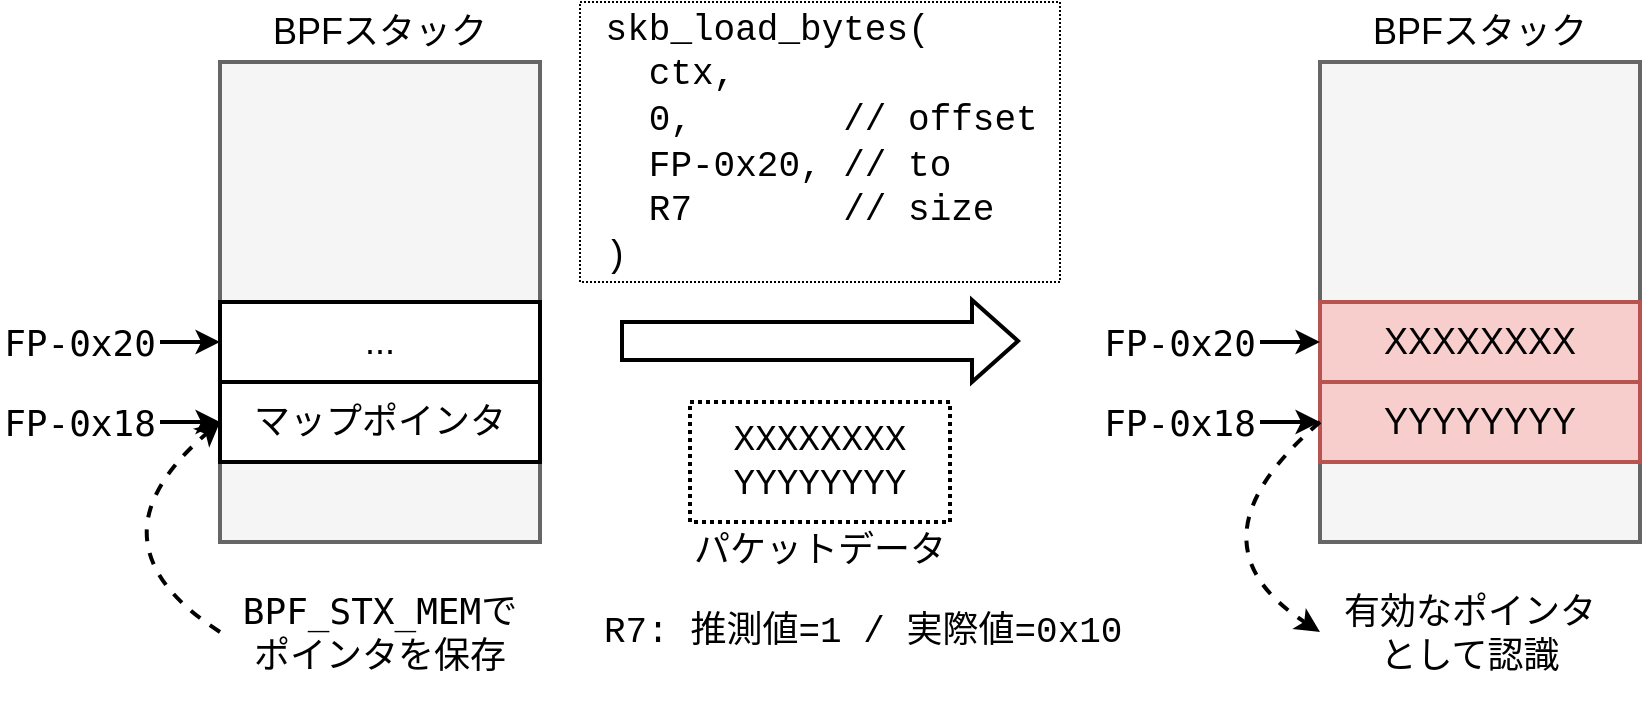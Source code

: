 <mxfile version="20.2.2" type="device"><diagram id="fQxd9By8twqhrF0_1qmU" name="Page-1"><mxGraphModel dx="1422" dy="905" grid="1" gridSize="10" guides="1" tooltips="1" connect="1" arrows="1" fold="1" page="1" pageScale="1" pageWidth="827" pageHeight="1169" math="0" shadow="0"><root><mxCell id="0"/><mxCell id="1" parent="0"/><mxCell id="ZPke80nx-1dZMWqt_dgr-1" value="" style="rounded=0;whiteSpace=wrap;html=1;strokeWidth=2;fillColor=#f5f5f5;fontColor=#333333;strokeColor=#666666;" vertex="1" parent="1"><mxGeometry x="110" y="70" width="160" height="240" as="geometry"/></mxCell><mxCell id="ZPke80nx-1dZMWqt_dgr-2" value="&lt;font style=&quot;font-size: 18px;&quot;&gt;BPFスタック&lt;/font&gt;" style="text;html=1;strokeColor=none;fillColor=none;align=center;verticalAlign=middle;whiteSpace=wrap;rounded=0;" vertex="1" parent="1"><mxGeometry x="130" y="40" width="120" height="30" as="geometry"/></mxCell><mxCell id="ZPke80nx-1dZMWqt_dgr-3" value="&lt;font style=&quot;font-size: 18px;&quot;&gt;マップポインタ&lt;br&gt;&lt;/font&gt;" style="rounded=0;whiteSpace=wrap;html=1;strokeWidth=2;" vertex="1" parent="1"><mxGeometry x="110" y="230" width="160" height="40" as="geometry"/></mxCell><mxCell id="ZPke80nx-1dZMWqt_dgr-4" value="" style="endArrow=classic;html=1;rounded=0;fontSize=18;strokeWidth=2;entryX=0;entryY=0.5;entryDx=0;entryDy=0;" edge="1" parent="1" target="ZPke80nx-1dZMWqt_dgr-3"><mxGeometry width="50" height="50" relative="1" as="geometry"><mxPoint x="80" y="250" as="sourcePoint"/><mxPoint x="430" y="270" as="targetPoint"/></mxGeometry></mxCell><mxCell id="ZPke80nx-1dZMWqt_dgr-5" value="&lt;pre&gt;FP-0x18&lt;/pre&gt;" style="text;html=1;strokeColor=none;fillColor=none;align=center;verticalAlign=middle;whiteSpace=wrap;rounded=0;fontSize=18;" vertex="1" parent="1"><mxGeometry y="235" width="80" height="30" as="geometry"/></mxCell><mxCell id="ZPke80nx-1dZMWqt_dgr-6" value="&lt;pre&gt;BPF_STX_MEMで&lt;br&gt;ポインタを保存&lt;br&gt;&lt;/pre&gt;" style="text;html=1;strokeColor=none;fillColor=none;align=center;verticalAlign=middle;whiteSpace=wrap;rounded=0;fontSize=18;" vertex="1" parent="1"><mxGeometry x="110" y="330" width="160" height="50" as="geometry"/></mxCell><mxCell id="ZPke80nx-1dZMWqt_dgr-7" value="" style="curved=1;endArrow=classic;html=1;rounded=0;fontSize=18;strokeWidth=2;exitX=0;exitY=0.5;exitDx=0;exitDy=0;entryX=0;entryY=0.5;entryDx=0;entryDy=0;dashed=1;" edge="1" parent="1" source="ZPke80nx-1dZMWqt_dgr-6" target="ZPke80nx-1dZMWqt_dgr-3"><mxGeometry width="50" height="50" relative="1" as="geometry"><mxPoint x="380" y="320" as="sourcePoint"/><mxPoint x="430" y="270" as="targetPoint"/><Array as="points"><mxPoint x="40" y="310"/></Array></mxGeometry></mxCell><mxCell id="ZPke80nx-1dZMWqt_dgr-8" value="&lt;font style=&quot;font-size: 18px;&quot;&gt;...&lt;br&gt;&lt;/font&gt;" style="rounded=0;whiteSpace=wrap;html=1;strokeWidth=2;" vertex="1" parent="1"><mxGeometry x="110" y="190" width="160" height="40" as="geometry"/></mxCell><mxCell id="ZPke80nx-1dZMWqt_dgr-9" value="" style="endArrow=classic;html=1;rounded=0;fontSize=18;strokeWidth=2;entryX=0;entryY=0.5;entryDx=0;entryDy=0;" edge="1" parent="1"><mxGeometry width="50" height="50" relative="1" as="geometry"><mxPoint x="80" y="210" as="sourcePoint"/><mxPoint x="110" y="210" as="targetPoint"/></mxGeometry></mxCell><mxCell id="ZPke80nx-1dZMWqt_dgr-10" value="&lt;pre&gt;FP-0x20&lt;/pre&gt;" style="text;html=1;strokeColor=none;fillColor=none;align=center;verticalAlign=middle;whiteSpace=wrap;rounded=0;fontSize=18;" vertex="1" parent="1"><mxGeometry y="195" width="80" height="30" as="geometry"/></mxCell><mxCell id="ZPke80nx-1dZMWqt_dgr-11" value="" style="shape=flexArrow;endArrow=classic;html=1;rounded=0;fontSize=18;strokeWidth=2;width=18;endSize=7;" edge="1" parent="1"><mxGeometry width="50" height="50" relative="1" as="geometry"><mxPoint x="310" y="209.5" as="sourcePoint"/><mxPoint x="510" y="209.5" as="targetPoint"/></mxGeometry></mxCell><mxCell id="ZPke80nx-1dZMWqt_dgr-12" value="&lt;font face=&quot;Courier New&quot;&gt;&amp;nbsp;skb_load_bytes(&lt;/font&gt;&lt;div&gt;&lt;font face=&quot;Courier New&quot;&gt;&amp;nbsp;&amp;nbsp; ctx,&lt;br&gt;&lt;/font&gt;&lt;/div&gt;&lt;div&gt;&lt;font face=&quot;Courier New&quot;&gt;&amp;nbsp;&amp;nbsp; 0,&amp;nbsp;&amp;nbsp;&amp;nbsp;&amp;nbsp;&amp;nbsp;&amp;nbsp; // offset&lt;br&gt;&lt;/font&gt;&lt;/div&gt;&lt;div&gt;&lt;font face=&quot;Courier New&quot;&gt;&amp;nbsp;&amp;nbsp; FP-0x20, // to&lt;br&gt;&lt;/font&gt;&lt;/div&gt;&lt;div&gt;&lt;font face=&quot;Courier New&quot;&gt;&amp;nbsp;&amp;nbsp; R7 &amp;nbsp;&amp;nbsp;&amp;nbsp;&amp;nbsp;&amp;nbsp; // size&lt;br&gt;&lt;/font&gt;&lt;/div&gt;&lt;div&gt;&lt;font face=&quot;Courier New&quot;&gt;&amp;nbsp;)&lt;br&gt;&lt;/font&gt;&lt;/div&gt;" style="text;html=1;strokeColor=default;fillColor=none;align=left;verticalAlign=middle;whiteSpace=wrap;rounded=0;fontSize=18;dashed=1;dashPattern=1 1;" vertex="1" parent="1"><mxGeometry x="290" y="40" width="240" height="140" as="geometry"/></mxCell><mxCell id="ZPke80nx-1dZMWqt_dgr-13" value="" style="rounded=0;whiteSpace=wrap;html=1;strokeWidth=2;fillColor=#f5f5f5;fontColor=#333333;strokeColor=#666666;" vertex="1" parent="1"><mxGeometry x="660" y="70" width="160" height="240" as="geometry"/></mxCell><mxCell id="ZPke80nx-1dZMWqt_dgr-14" value="&lt;font style=&quot;font-size: 18px;&quot;&gt;BPFスタック&lt;/font&gt;" style="text;html=1;strokeColor=none;fillColor=none;align=center;verticalAlign=middle;whiteSpace=wrap;rounded=0;" vertex="1" parent="1"><mxGeometry x="680" y="40" width="120" height="30" as="geometry"/></mxCell><mxCell id="ZPke80nx-1dZMWqt_dgr-15" value="&lt;font style=&quot;font-size: 18px;&quot;&gt;YYYYYYYY&lt;/font&gt;" style="rounded=0;whiteSpace=wrap;html=1;strokeWidth=2;fillColor=#f8cecc;strokeColor=#b85450;" vertex="1" parent="1"><mxGeometry x="660" y="230" width="160" height="40" as="geometry"/></mxCell><mxCell id="ZPke80nx-1dZMWqt_dgr-16" value="" style="endArrow=classic;html=1;rounded=0;fontSize=18;strokeWidth=2;entryX=0;entryY=0.5;entryDx=0;entryDy=0;" edge="1" parent="1" target="ZPke80nx-1dZMWqt_dgr-15"><mxGeometry width="50" height="50" relative="1" as="geometry"><mxPoint x="630" y="250" as="sourcePoint"/><mxPoint x="980" y="270" as="targetPoint"/></mxGeometry></mxCell><mxCell id="ZPke80nx-1dZMWqt_dgr-17" value="&lt;pre&gt;FP-0x18&lt;/pre&gt;" style="text;html=1;strokeColor=none;fillColor=none;align=center;verticalAlign=middle;whiteSpace=wrap;rounded=0;fontSize=18;" vertex="1" parent="1"><mxGeometry x="550" y="235" width="80" height="30" as="geometry"/></mxCell><mxCell id="ZPke80nx-1dZMWqt_dgr-18" value="&lt;pre&gt;有効なポインタ&lt;br&gt;として認識&lt;br&gt;&lt;/pre&gt;" style="text;html=1;strokeColor=none;fillColor=none;align=center;verticalAlign=middle;whiteSpace=wrap;rounded=0;fontSize=18;" vertex="1" parent="1"><mxGeometry x="660" y="330" width="150" height="50" as="geometry"/></mxCell><mxCell id="ZPke80nx-1dZMWqt_dgr-19" value="" style="curved=1;endArrow=classic;html=1;rounded=0;fontSize=18;strokeWidth=2;exitX=0;exitY=0.5;exitDx=0;exitDy=0;dashed=1;entryX=0;entryY=0.5;entryDx=0;entryDy=0;" edge="1" parent="1" source="ZPke80nx-1dZMWqt_dgr-15" target="ZPke80nx-1dZMWqt_dgr-18"><mxGeometry width="50" height="50" relative="1" as="geometry"><mxPoint x="930" y="320" as="sourcePoint"/><mxPoint x="550" y="350" as="targetPoint"/><Array as="points"><mxPoint x="590" y="310"/></Array></mxGeometry></mxCell><mxCell id="ZPke80nx-1dZMWqt_dgr-20" value="&lt;font style=&quot;font-size: 18px;&quot;&gt;XXXXXXXX&lt;/font&gt;" style="rounded=0;whiteSpace=wrap;html=1;strokeWidth=2;fillColor=#f8cecc;strokeColor=#b85450;" vertex="1" parent="1"><mxGeometry x="660" y="190" width="160" height="40" as="geometry"/></mxCell><mxCell id="ZPke80nx-1dZMWqt_dgr-21" value="" style="endArrow=classic;html=1;rounded=0;fontSize=18;strokeWidth=2;entryX=0;entryY=0.5;entryDx=0;entryDy=0;" edge="1" parent="1"><mxGeometry width="50" height="50" relative="1" as="geometry"><mxPoint x="630" y="210" as="sourcePoint"/><mxPoint x="660" y="210" as="targetPoint"/></mxGeometry></mxCell><mxCell id="ZPke80nx-1dZMWqt_dgr-22" value="&lt;pre&gt;FP-0x20&lt;/pre&gt;" style="text;html=1;strokeColor=none;fillColor=none;align=center;verticalAlign=middle;whiteSpace=wrap;rounded=0;fontSize=18;" vertex="1" parent="1"><mxGeometry x="550" y="195" width="80" height="30" as="geometry"/></mxCell><mxCell id="ZPke80nx-1dZMWqt_dgr-23" value="&lt;div&gt;&lt;font face=&quot;Courier New&quot;&gt;XXXXXXXX&lt;/font&gt;&lt;/div&gt;&lt;div&gt;&lt;font face=&quot;Courier New&quot;&gt;YYYYYYYY&lt;/font&gt;&lt;/div&gt;" style="rounded=0;whiteSpace=wrap;html=1;dashed=1;dashPattern=1 1;fontFamily=Courier New;fontSize=18;fontColor=none;strokeColor=default;strokeWidth=2;" vertex="1" parent="1"><mxGeometry x="345" y="240" width="130" height="60" as="geometry"/></mxCell><mxCell id="ZPke80nx-1dZMWqt_dgr-24" value="パケットデータ" style="text;html=1;strokeColor=none;fillColor=none;align=center;verticalAlign=middle;whiteSpace=wrap;rounded=0;dashed=1;dashPattern=1 1;fontFamily=Courier New;fontSize=18;fontColor=none;" vertex="1" parent="1"><mxGeometry x="315" y="300" width="190" height="30" as="geometry"/></mxCell><mxCell id="ZPke80nx-1dZMWqt_dgr-25" value="&lt;div align=&quot;left&quot;&gt;R7: 推測値=1 / 実際値=0x10&lt;/div&gt;" style="text;html=1;strokeColor=none;fillColor=none;align=left;verticalAlign=middle;whiteSpace=wrap;rounded=0;dashed=1;dashPattern=1 1;fontFamily=Courier New;fontSize=18;fontColor=none;" vertex="1" parent="1"><mxGeometry x="300" y="340" width="270" height="30" as="geometry"/></mxCell></root></mxGraphModel></diagram></mxfile>